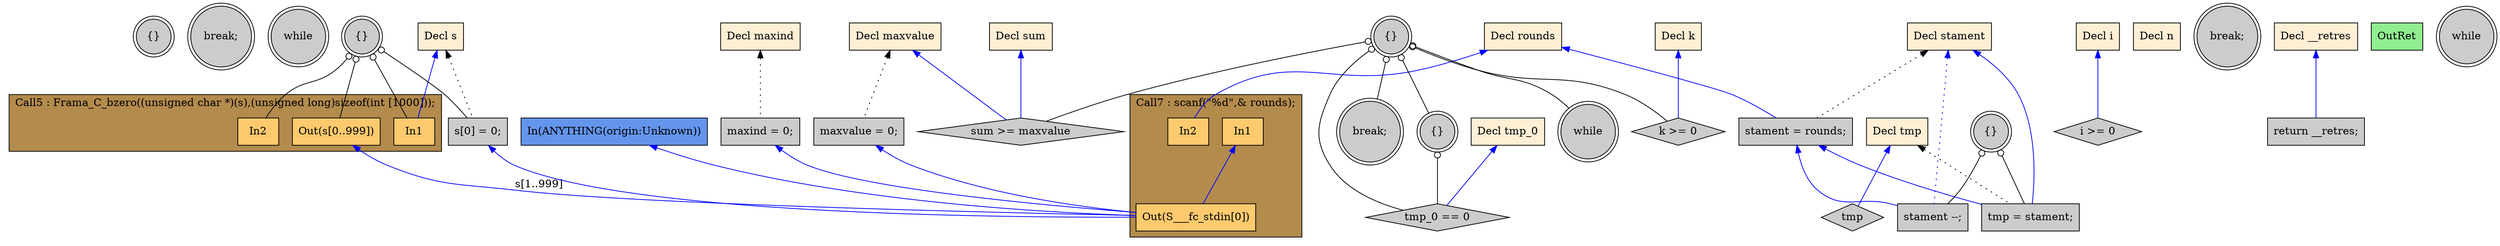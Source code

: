 digraph G {
  rankdir=TB;
  node [style="filled", ];
  32 [label="{}", fillcolor="#CCCCCC", shape=doublecircle, ];
  33 [label="break;", fillcolor="#CCCCCC", shape=doublecircle, ];
  34 [label="while", fillcolor="#CCCCCC", shape=doublecircle, ];
  2 [label="Decl rounds", fillcolor="#FFEFD5", shape=box, ];
  35 [label="i >= 0", fillcolor="#CCCCCC", shape=diamond, ];
  3 [label="Decl i", fillcolor="#FFEFD5", shape=box, ];
  36 [label="{}", fillcolor="#CCCCCC", shape=doublecircle, ];
  4 [label="Decl maxind", fillcolor="#FFEFD5", shape=box, ];
  37 [label="while", fillcolor="#CCCCCC", shape=doublecircle, ];
  5 [label="Decl maxvalue", fillcolor="#FFEFD5", shape=box, ];
  38 [label="k >= 0", fillcolor="#CCCCCC", shape=diamond, ];
  6 [label="Decl sum", fillcolor="#FFEFD5", shape=box, ];
  39 [label="break;", fillcolor="#CCCCCC", shape=doublecircle, ];
  7 [label="Decl n", fillcolor="#FFEFD5", shape=box, ];
  40 [label="{}", fillcolor="#CCCCCC", shape=doublecircle, ];
  8 [label="Decl s", fillcolor="#FFEFD5", shape=box, ];
  41 [label="tmp_0 == 0", fillcolor="#CCCCCC", shape=diamond, ];
  9 [label="Decl stament", fillcolor="#FFEFD5", shape=box, ];
  42 [label="sum >= maxvalue", fillcolor="#CCCCCC", shape=diamond, ];
  10 [label="Decl tmp", fillcolor="#FFEFD5", shape=box, ];
  43 [label="break;", fillcolor="#CCCCCC", shape=doublecircle, ];
  11 [label="Decl k", fillcolor="#FFEFD5", shape=box, ];
  44 [label="return __retres;", fillcolor="#CCCCCC", shape=box, ];
  12 [label="Decl tmp_0", fillcolor="#FFEFD5", shape=box, ];
  45 [label="OutRet", fillcolor="#90EE90", shape=box, ];
  13 [label="Decl __retres", fillcolor="#FFEFD5", shape=box, ];
  46 [label="In(ANYTHING(origin:Unknown))", fillcolor="#6495ED", shape=box, ];
  14 [label="maxind = 0;", fillcolor="#CCCCCC", shape=box, ];
  15 [label="maxvalue = 0;", fillcolor="#CCCCCC", shape=box, ];
  16 [label="{}", fillcolor="#CCCCCC", shape=doublecircle, ];
  18 [label="In1", fillcolor="#FFCA6E", shape=box, ];
  19 [label="In2", fillcolor="#FFCA6E", shape=box, ];
  20 [label="Out(s[0..999])", fillcolor="#FFCA6E", shape=box, ];
  21 [label="s[0] = 0;", fillcolor="#CCCCCC", shape=box, ];
  23 [label="In1", fillcolor="#FFCA6E", shape=box, ];
  24 [label="In2", fillcolor="#FFCA6E", shape=box, ];
  25 [label="Out(S___fc_stdin[0])", fillcolor="#FFCA6E", shape=box, ];
  26 [label="stament = rounds;", fillcolor="#CCCCCC", shape=box, ];
  27 [label="while", fillcolor="#CCCCCC", shape=doublecircle, ];
  28 [label="{}", fillcolor="#CCCCCC", shape=doublecircle, ];
  29 [label="tmp = stament;", fillcolor="#CCCCCC", shape=box, ];
  30 [label="stament --;", fillcolor="#CCCCCC", shape=box, ];
  31 [label="tmp", fillcolor="#CCCCCC", shape=diamond, ];
  
  subgraph cluster_Call5 { label="Call5 : Frama_C_bzero((unsigned char *)(s),(unsigned long)sizeof(int [1000]));";
                           fillcolor="#B38B4D"; style="filled"; 20;19;18;
     };
  subgraph cluster_Call7 { label="Call7 : scanf(\"%d\",& rounds);";
                           fillcolor="#B38B4D"; style="filled"; 25;24;23;
     };
  
  edge [dir=back, ];
  3 -> 35 [color="#0000FF", ];
  36 -> 37 [color="#000000", arrowtail=odot, ];
  11 -> 38 [color="#0000FF", ];
  36 -> 38 [color="#000000", arrowtail=odot, ];
  36 -> 39 [color="#000000", arrowtail=odot, ];
  36 -> 40 [color="#000000", arrowtail=odot, ];
  12 -> 41 [color="#0000FF", ];
  36 -> 41 [color="#000000", arrowtail=odot, ];
  40 -> 41 [color="#000000", arrowtail=odot, ];
  5 -> 42 [color="#0000FF", ];
  6 -> 42 [color="#0000FF", ];
  36 -> 42 [color="#000000", arrowtail=odot, ];
  13 -> 44 [color="#0000FF", ];
  4 -> 14 [color="#000000", style="dotted", ];
  5 -> 15 [color="#000000", style="dotted", ];
  8 -> 18 [color="#0000FF", ];
  16 -> 18 [color="#000000", arrowtail=odot, ];
  16 -> 19 [color="#000000", arrowtail=odot, ];
  16 -> 20 [color="#000000", arrowtail=odot, ];
  8 -> 21 [color="#000000", style="dotted", ];
  16 -> 21 [color="#000000", arrowtail=odot, ];
  2 -> 24 [color="#0000FF", ];
  14 -> 25 [color="#0000FF", ];
  15 -> 25 [color="#0000FF", ];
  20 -> 25 [label="s[1..999]", color="#0000FF", ];
  21 -> 25 [color="#0000FF", ];
  23 -> 25 [color="#0000FF", ];
  46 -> 25 [color="#0000FF", ];
  2 -> 26 [color="#0000FF", ];
  9 -> 26 [color="#000000", style="dotted", ];
  9 -> 29 [color="#0000FF", ];
  10 -> 29 [color="#000000", style="dotted", ];
  26 -> 29 [color="#0000FF", ];
  28 -> 29 [color="#000000", arrowtail=odot, ];
  9 -> 30 [color="#0000FF", style="dotted", ];
  26 -> 30 [color="#0000FF", ];
  28 -> 30 [color="#000000", arrowtail=odot, ];
  10 -> 31 [color="#0000FF", ];
  
  }